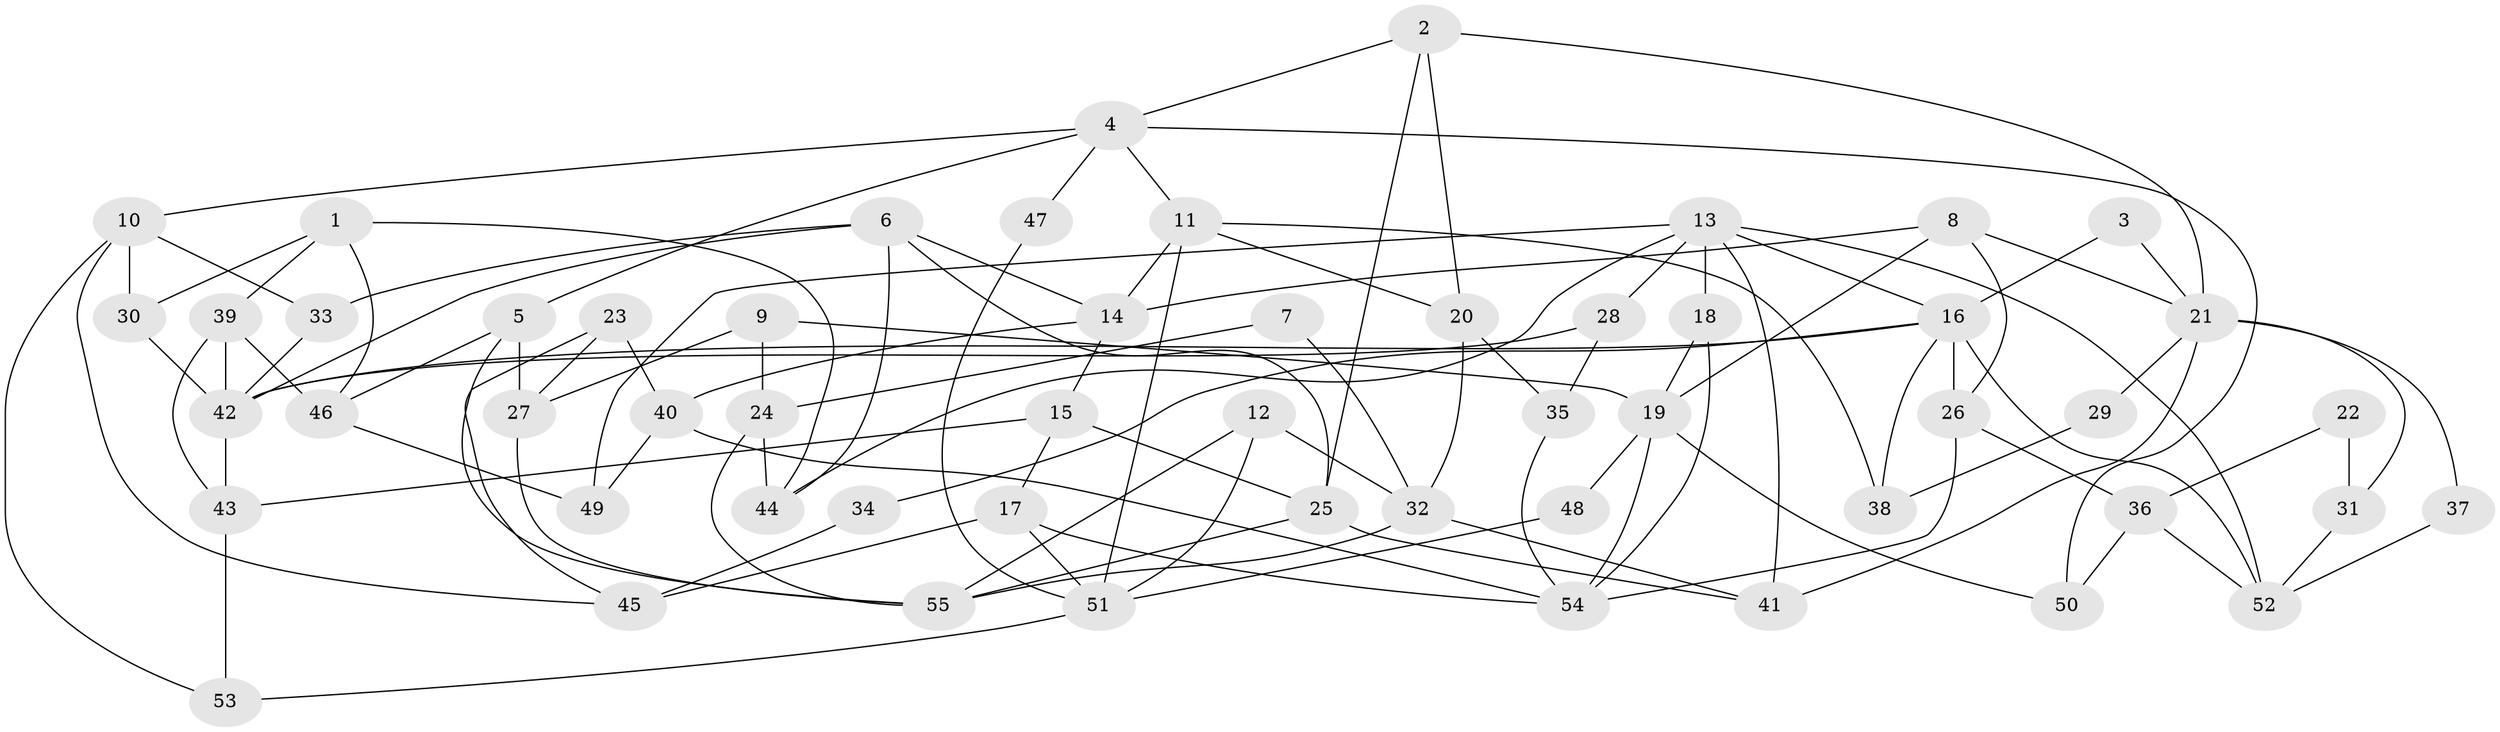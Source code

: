 // coarse degree distribution, {1: 0.0625, 2: 0.3125, 9: 0.0625, 4: 0.1875, 5: 0.125, 3: 0.125, 10: 0.0625, 6: 0.0625}
// Generated by graph-tools (version 1.1) at 2025/54/03/04/25 21:54:57]
// undirected, 55 vertices, 110 edges
graph export_dot {
graph [start="1"]
  node [color=gray90,style=filled];
  1;
  2;
  3;
  4;
  5;
  6;
  7;
  8;
  9;
  10;
  11;
  12;
  13;
  14;
  15;
  16;
  17;
  18;
  19;
  20;
  21;
  22;
  23;
  24;
  25;
  26;
  27;
  28;
  29;
  30;
  31;
  32;
  33;
  34;
  35;
  36;
  37;
  38;
  39;
  40;
  41;
  42;
  43;
  44;
  45;
  46;
  47;
  48;
  49;
  50;
  51;
  52;
  53;
  54;
  55;
  1 -- 46;
  1 -- 44;
  1 -- 30;
  1 -- 39;
  2 -- 21;
  2 -- 25;
  2 -- 4;
  2 -- 20;
  3 -- 21;
  3 -- 16;
  4 -- 11;
  4 -- 5;
  4 -- 10;
  4 -- 47;
  4 -- 50;
  5 -- 27;
  5 -- 46;
  5 -- 55;
  6 -- 25;
  6 -- 14;
  6 -- 33;
  6 -- 42;
  6 -- 44;
  7 -- 32;
  7 -- 24;
  8 -- 26;
  8 -- 19;
  8 -- 14;
  8 -- 21;
  9 -- 19;
  9 -- 24;
  9 -- 27;
  10 -- 33;
  10 -- 30;
  10 -- 45;
  10 -- 53;
  11 -- 14;
  11 -- 51;
  11 -- 20;
  11 -- 38;
  12 -- 55;
  12 -- 32;
  12 -- 51;
  13 -- 49;
  13 -- 28;
  13 -- 16;
  13 -- 18;
  13 -- 41;
  13 -- 44;
  13 -- 52;
  14 -- 15;
  14 -- 40;
  15 -- 25;
  15 -- 43;
  15 -- 17;
  16 -- 42;
  16 -- 26;
  16 -- 34;
  16 -- 38;
  16 -- 52;
  17 -- 51;
  17 -- 45;
  17 -- 54;
  18 -- 54;
  18 -- 19;
  19 -- 54;
  19 -- 48;
  19 -- 50;
  20 -- 32;
  20 -- 35;
  21 -- 41;
  21 -- 29;
  21 -- 31;
  21 -- 37;
  22 -- 31;
  22 -- 36;
  23 -- 40;
  23 -- 45;
  23 -- 27;
  24 -- 55;
  24 -- 44;
  25 -- 41;
  25 -- 55;
  26 -- 36;
  26 -- 54;
  27 -- 55;
  28 -- 35;
  28 -- 42;
  29 -- 38;
  30 -- 42;
  31 -- 52;
  32 -- 55;
  32 -- 41;
  33 -- 42;
  34 -- 45;
  35 -- 54;
  36 -- 52;
  36 -- 50;
  37 -- 52;
  39 -- 42;
  39 -- 43;
  39 -- 46;
  40 -- 54;
  40 -- 49;
  42 -- 43;
  43 -- 53;
  46 -- 49;
  47 -- 51;
  48 -- 51;
  51 -- 53;
}
